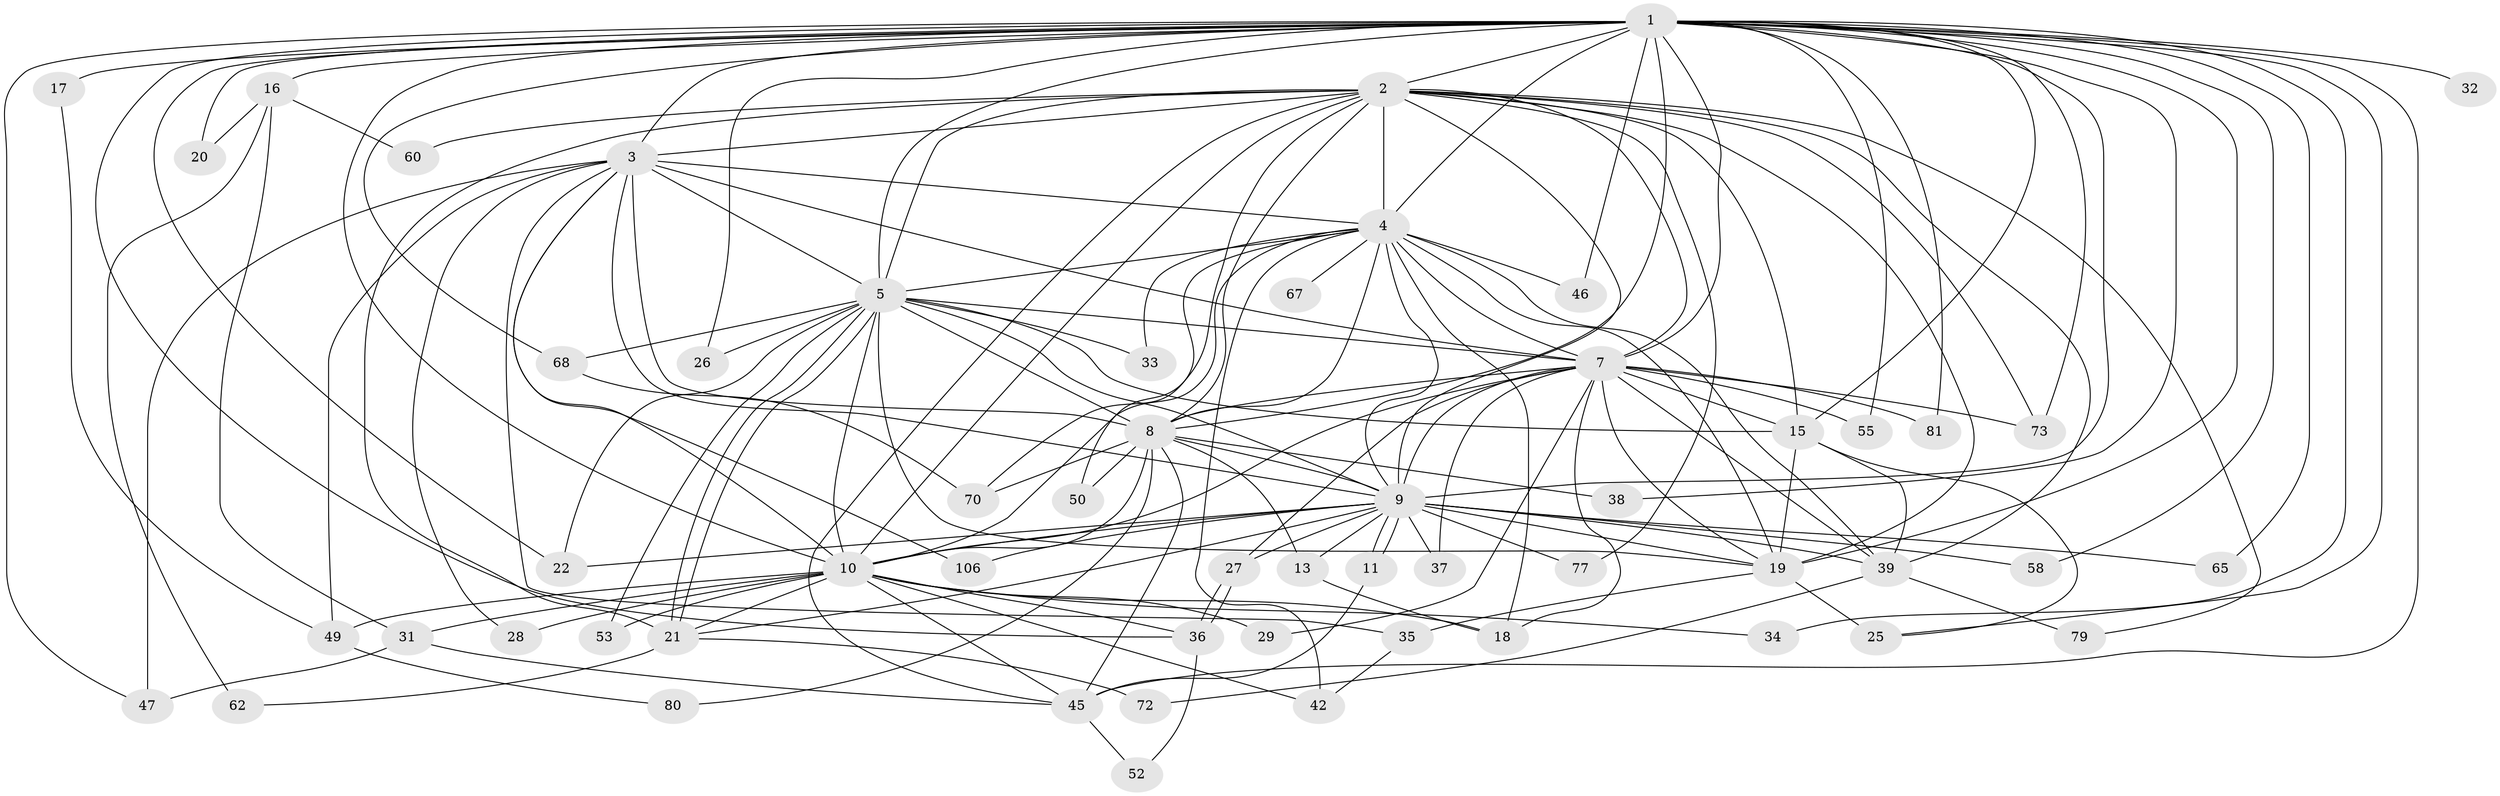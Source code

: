 // original degree distribution, {22: 0.008928571428571428, 19: 0.008928571428571428, 20: 0.008928571428571428, 16: 0.008928571428571428, 23: 0.008928571428571428, 27: 0.008928571428571428, 21: 0.017857142857142856, 17: 0.008928571428571428, 26: 0.008928571428571428, 3: 0.24107142857142858, 7: 0.03571428571428571, 2: 0.5267857142857143, 6: 0.017857142857142856, 4: 0.0625, 9: 0.008928571428571428, 5: 0.017857142857142856}
// Generated by graph-tools (version 1.1) at 2025/14/03/09/25 04:14:14]
// undirected, 56 vertices, 154 edges
graph export_dot {
graph [start="1"]
  node [color=gray90,style=filled];
  1 [super="+6"];
  2 [super="+87+104+30+57+76"];
  3 [super="+64"];
  4 [super="+24+12"];
  5 [super="+61+14"];
  7;
  8;
  9 [super="+71"];
  10 [super="+83"];
  11;
  13;
  15;
  16;
  17;
  18 [super="+97+101"];
  19 [super="+84+94+100+98"];
  20;
  21 [super="+40+23"];
  22 [super="+95"];
  25;
  26;
  27;
  28;
  29;
  31;
  32;
  33 [super="+48"];
  34;
  35;
  36 [super="+44"];
  37;
  38 [super="+56"];
  39 [super="+54+103"];
  42 [super="+88"];
  45 [super="+66+59+75"];
  46;
  47;
  49 [super="+74"];
  50;
  52;
  53;
  55;
  58;
  60;
  62;
  65;
  67;
  68 [super="+82"];
  70;
  72;
  73;
  77;
  79;
  80;
  81;
  106;
  1 -- 2 [weight=3];
  1 -- 3 [weight=3];
  1 -- 4 [weight=4];
  1 -- 5 [weight=3];
  1 -- 7 [weight=3];
  1 -- 8 [weight=3];
  1 -- 9 [weight=4];
  1 -- 10 [weight=2];
  1 -- 16 [weight=2];
  1 -- 17 [weight=2];
  1 -- 22;
  1 -- 25;
  1 -- 26;
  1 -- 32 [weight=3];
  1 -- 34;
  1 -- 38 [weight=2];
  1 -- 46;
  1 -- 19 [weight=2];
  1 -- 36;
  1 -- 65;
  1 -- 68;
  1 -- 73;
  1 -- 15;
  1 -- 81;
  1 -- 20;
  1 -- 45;
  1 -- 47;
  1 -- 55;
  1 -- 58;
  2 -- 3;
  2 -- 4 [weight=3];
  2 -- 5 [weight=2];
  2 -- 7;
  2 -- 8;
  2 -- 9;
  2 -- 10;
  2 -- 50;
  2 -- 60;
  2 -- 77;
  2 -- 79;
  2 -- 19;
  2 -- 39;
  2 -- 73;
  2 -- 15;
  2 -- 21;
  2 -- 45;
  3 -- 4 [weight=2];
  3 -- 5 [weight=2];
  3 -- 7;
  3 -- 8;
  3 -- 9 [weight=3];
  3 -- 10 [weight=2];
  3 -- 28;
  3 -- 35;
  3 -- 47;
  3 -- 106;
  3 -- 49;
  4 -- 5 [weight=2];
  4 -- 7;
  4 -- 8;
  4 -- 9;
  4 -- 10;
  4 -- 42;
  4 -- 70;
  4 -- 19;
  4 -- 39;
  4 -- 18;
  4 -- 33 [weight=2];
  4 -- 67;
  4 -- 46;
  5 -- 7;
  5 -- 8;
  5 -- 9;
  5 -- 10;
  5 -- 15;
  5 -- 19;
  5 -- 21 [weight=2];
  5 -- 21;
  5 -- 26;
  5 -- 33;
  5 -- 53;
  5 -- 68;
  5 -- 22;
  7 -- 8;
  7 -- 9;
  7 -- 10;
  7 -- 15;
  7 -- 27;
  7 -- 29;
  7 -- 37;
  7 -- 55;
  7 -- 73;
  7 -- 81;
  7 -- 39;
  7 -- 19 [weight=2];
  7 -- 18;
  8 -- 9;
  8 -- 10;
  8 -- 13;
  8 -- 38 [weight=2];
  8 -- 45;
  8 -- 50;
  8 -- 70;
  8 -- 80;
  9 -- 10;
  9 -- 11;
  9 -- 11;
  9 -- 13;
  9 -- 22;
  9 -- 27;
  9 -- 37;
  9 -- 39;
  9 -- 58;
  9 -- 65;
  9 -- 77;
  9 -- 106;
  9 -- 19;
  9 -- 21;
  10 -- 18;
  10 -- 28;
  10 -- 29;
  10 -- 31;
  10 -- 34;
  10 -- 49;
  10 -- 53;
  10 -- 42;
  10 -- 45;
  10 -- 36;
  10 -- 21;
  11 -- 45;
  13 -- 18;
  15 -- 19;
  15 -- 25;
  15 -- 39;
  16 -- 20;
  16 -- 31;
  16 -- 60;
  16 -- 62;
  17 -- 49;
  19 -- 35;
  19 -- 25 [weight=2];
  21 -- 62;
  21 -- 72;
  27 -- 36;
  27 -- 36;
  31 -- 47;
  31 -- 45;
  35 -- 42;
  36 -- 52;
  39 -- 72;
  39 -- 79;
  45 -- 52;
  49 -- 80;
  68 -- 70;
}
